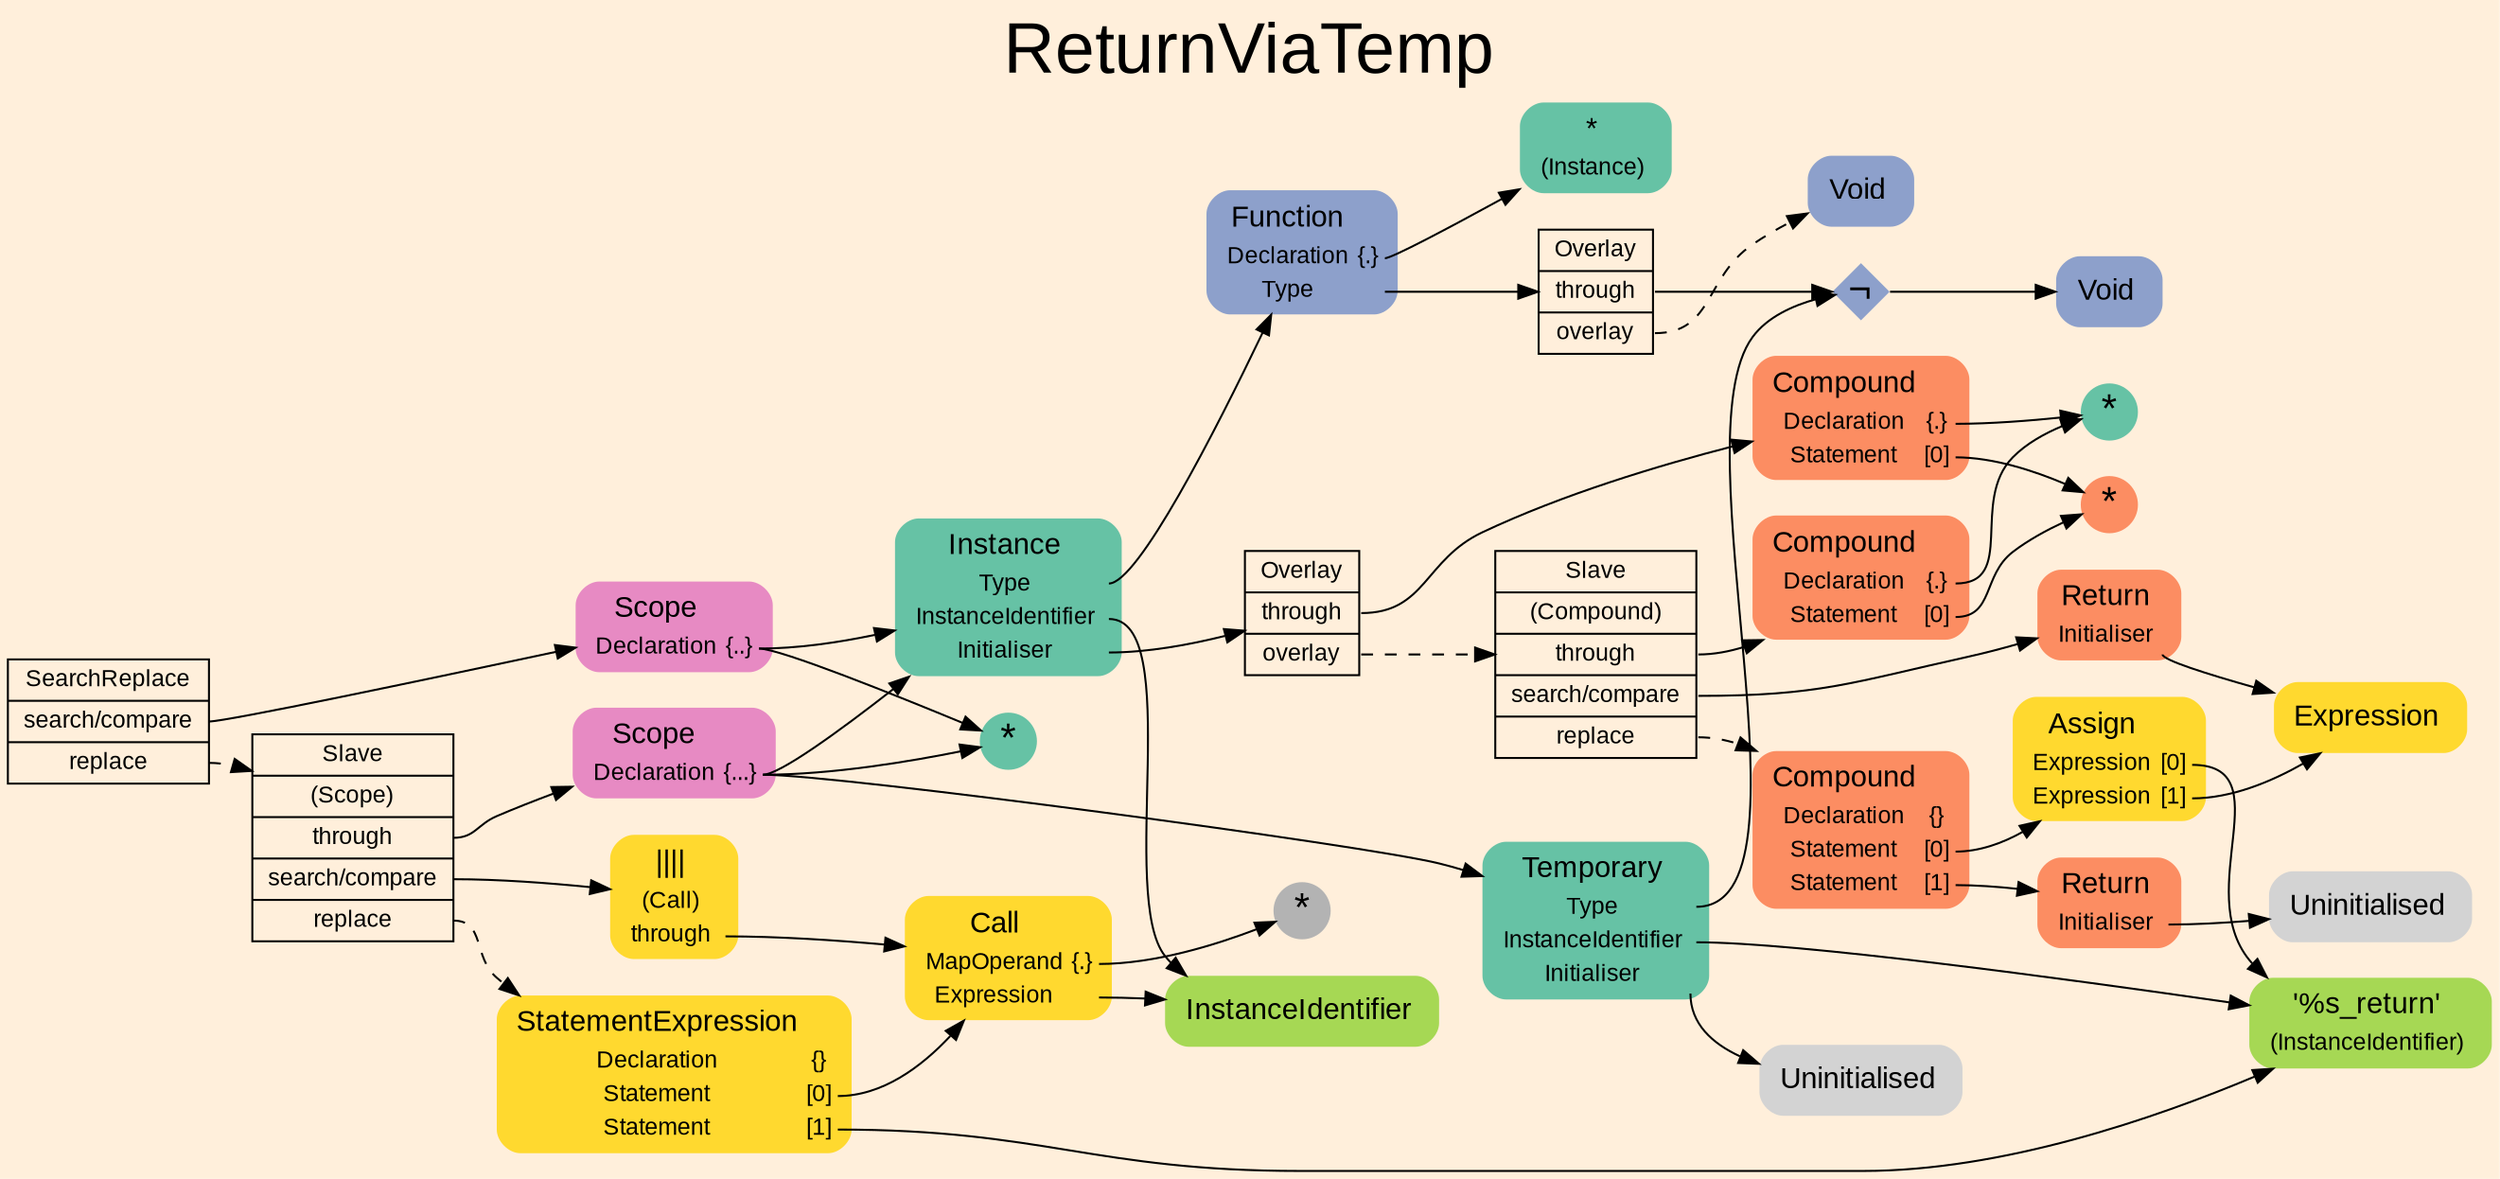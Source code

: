 digraph "ReturnViaTemp" {
label = "ReturnViaTemp"
labelloc = t
fontsize = "36"
graph [
    rankdir = "LR"
    ranksep = 0.3
    bgcolor = antiquewhite1
    color = black
    fontcolor = black
    fontname = "Arial"
];
node [
    fontname = "Arial"
];
edge [
    fontname = "Arial"
];

// -------------------- transformation figure --------------------
"CR#B-4-18" [
    // -------- block CR#B-4-18 ----------
    shape = "record"
    fillcolor = antiquewhite1
    label = "<fixed> SearchReplace | <port0> search/compare | <port1> replace"
    style = "filled"
    fontsize = "12"
    color = black
    fontcolor = black
];

"#B-2-342" [
    // -------- block #B-2-342 ----------
    shape = "plaintext"
    fillcolor = "/set28/4"
    label = <<TABLE BORDER="0" CELLBORDER="0" CELLSPACING="0">
     <TR><TD><FONT POINT-SIZE="15.0">Scope</FONT></TD><TD></TD></TR>
     <TR><TD>Declaration</TD><TD PORT="port0">{..}</TD></TR>
    </TABLE>>
    style = "rounded,filled"
    fontsize = "12"
];

"#B-2-345" [
    // -------- block #B-2-345 ----------
    shape = "circle"
    fillcolor = "/set28/1"
    label = <*>
    style = "filled"
    fontsize = "20"
    penwidth = 0.0
    fixedsize = true
    width = 0.4
    height = 0.4
];

"#B-2-344" [
    // -------- block #B-2-344 ----------
    shape = "plaintext"
    fillcolor = "/set28/1"
    label = <<TABLE BORDER="0" CELLBORDER="0" CELLSPACING="0">
     <TR><TD><FONT POINT-SIZE="15.0">Instance</FONT></TD><TD></TD></TR>
     <TR><TD>Type</TD><TD PORT="port0"></TD></TR>
     <TR><TD>InstanceIdentifier</TD><TD PORT="port1"></TD></TR>
     <TR><TD>Initialiser</TD><TD PORT="port2"></TD></TR>
    </TABLE>>
    style = "rounded,filled"
    fontsize = "12"
];

"#B-2-347" [
    // -------- block #B-2-347 ----------
    shape = "plaintext"
    fillcolor = "/set28/3"
    label = <<TABLE BORDER="0" CELLBORDER="0" CELLSPACING="0">
     <TR><TD><FONT POINT-SIZE="15.0">Function</FONT></TD><TD></TD></TR>
     <TR><TD>Declaration</TD><TD PORT="port0">{.}</TD></TR>
     <TR><TD>Type</TD><TD PORT="port1"></TD></TR>
    </TABLE>>
    style = "rounded,filled"
    fontsize = "12"
];

"#B-2-357" [
    // -------- block #B-2-357 ----------
    shape = "plaintext"
    fillcolor = "/set28/1"
    label = <<TABLE BORDER="0" CELLBORDER="0" CELLSPACING="0">
     <TR><TD><FONT POINT-SIZE="15.0">*</FONT></TD><TD></TD></TR>
     <TR><TD>(Instance)</TD><TD PORT="port0"></TD></TR>
    </TABLE>>
    style = "rounded,filled"
    fontsize = "12"
];

"#B-2-369" [
    // -------- block #B-2-369 ----------
    shape = "record"
    fillcolor = antiquewhite1
    label = "<fixed> Overlay | <port0> through | <port1> overlay"
    style = "filled"
    fontsize = "12"
    color = black
    fontcolor = black
];

"#B-2-348" [
    // -------- block #B-2-348 ----------
    shape = "diamond"
    fillcolor = "/set28/3"
    label = <¬>
    style = "filled"
    fontsize = "20"
    penwidth = 0.0
    fixedsize = true
    width = 0.4
    height = 0.4
];

"#B-2-349" [
    // -------- block #B-2-349 ----------
    shape = "plaintext"
    fillcolor = "/set28/3"
    label = <<TABLE BORDER="0" CELLBORDER="0" CELLSPACING="0">
     <TR><TD><FONT POINT-SIZE="15.0">Void</FONT></TD><TD></TD></TR>
    </TABLE>>
    style = "rounded,filled"
    fontsize = "12"
];

"#B-2-374" [
    // -------- block #B-2-374 ----------
    shape = "plaintext"
    fillcolor = "/set28/3"
    label = <<TABLE BORDER="0" CELLBORDER="0" CELLSPACING="0">
     <TR><TD><FONT POINT-SIZE="15.0">Void</FONT></TD><TD></TD></TR>
    </TABLE>>
    style = "rounded,filled"
    fontsize = "12"
];

"#B-2-355" [
    // -------- block #B-2-355 ----------
    shape = "plaintext"
    fillcolor = "/set28/5"
    label = <<TABLE BORDER="0" CELLBORDER="0" CELLSPACING="0">
     <TR><TD><FONT POINT-SIZE="15.0">InstanceIdentifier</FONT></TD><TD></TD></TR>
    </TABLE>>
    style = "rounded,filled"
    fontsize = "12"
];

"#B-2-370" [
    // -------- block #B-2-370 ----------
    shape = "record"
    fillcolor = antiquewhite1
    label = "<fixed> Overlay | <port0> through | <port1> overlay"
    style = "filled"
    fontsize = "12"
    color = black
    fontcolor = black
];

"#B-2-350" [
    // -------- block #B-2-350 ----------
    shape = "plaintext"
    fillcolor = "/set28/2"
    label = <<TABLE BORDER="0" CELLBORDER="0" CELLSPACING="0">
     <TR><TD><FONT POINT-SIZE="15.0">Compound</FONT></TD><TD></TD></TR>
     <TR><TD>Declaration</TD><TD PORT="port0">{.}</TD></TR>
     <TR><TD>Statement</TD><TD PORT="port1">[0]</TD></TR>
    </TABLE>>
    style = "rounded,filled"
    fontsize = "12"
];

"#B-2-354" [
    // -------- block #B-2-354 ----------
    shape = "circle"
    fillcolor = "/set28/1"
    label = <*>
    style = "filled"
    fontsize = "20"
    penwidth = 0.0
    fixedsize = true
    width = 0.4
    height = 0.4
];

"#B-2-353" [
    // -------- block #B-2-353 ----------
    shape = "circle"
    fillcolor = "/set28/2"
    label = <*>
    style = "filled"
    fontsize = "20"
    penwidth = 0.0
    fixedsize = true
    width = 0.4
    height = 0.4
];

"#B-2-371" [
    // -------- block #B-2-371 ----------
    shape = "record"
    fillcolor = antiquewhite1
    label = "<fixed> Slave | <port0> (Compound) | <port1> through | <port2> search/compare | <port3> replace"
    style = "filled"
    fontsize = "12"
    color = black
    fontcolor = black
];

"#B-2-351" [
    // -------- block #B-2-351 ----------
    shape = "plaintext"
    fillcolor = "/set28/2"
    label = <<TABLE BORDER="0" CELLBORDER="0" CELLSPACING="0">
     <TR><TD><FONT POINT-SIZE="15.0">Compound</FONT></TD><TD></TD></TR>
     <TR><TD>Declaration</TD><TD PORT="port0">{.}</TD></TR>
     <TR><TD>Statement</TD><TD PORT="port1">[0]</TD></TR>
    </TABLE>>
    style = "rounded,filled"
    fontsize = "12"
];

"#B-2-364" [
    // -------- block #B-2-364 ----------
    shape = "plaintext"
    fillcolor = "/set28/2"
    label = <<TABLE BORDER="0" CELLBORDER="0" CELLSPACING="0">
     <TR><TD><FONT POINT-SIZE="15.0">Return</FONT></TD><TD></TD></TR>
     <TR><TD>Initialiser</TD><TD PORT="port0"></TD></TR>
    </TABLE>>
    style = "rounded,filled"
    fontsize = "12"
];

"#B-2-366" [
    // -------- block #B-2-366 ----------
    shape = "plaintext"
    fillcolor = "/set28/6"
    label = <<TABLE BORDER="0" CELLBORDER="0" CELLSPACING="0">
     <TR><TD><FONT POINT-SIZE="15.0">Expression</FONT></TD><TD></TD></TR>
    </TABLE>>
    style = "rounded,filled"
    fontsize = "12"
];

"#B-2-352" [
    // -------- block #B-2-352 ----------
    shape = "plaintext"
    fillcolor = "/set28/2"
    label = <<TABLE BORDER="0" CELLBORDER="0" CELLSPACING="0">
     <TR><TD><FONT POINT-SIZE="15.0">Compound</FONT></TD><TD></TD></TR>
     <TR><TD>Declaration</TD><TD PORT="port0">{}</TD></TR>
     <TR><TD>Statement</TD><TD PORT="port1">[0]</TD></TR>
     <TR><TD>Statement</TD><TD PORT="port2">[1]</TD></TR>
    </TABLE>>
    style = "rounded,filled"
    fontsize = "12"
];

"#B-2-362" [
    // -------- block #B-2-362 ----------
    shape = "plaintext"
    fillcolor = "/set28/6"
    label = <<TABLE BORDER="0" CELLBORDER="0" CELLSPACING="0">
     <TR><TD><FONT POINT-SIZE="15.0">Assign</FONT></TD><TD></TD></TR>
     <TR><TD>Expression</TD><TD PORT="port0">[0]</TD></TR>
     <TR><TD>Expression</TD><TD PORT="port1">[1]</TD></TR>
    </TABLE>>
    style = "rounded,filled"
    fontsize = "12"
];

"#B-2-363" [
    // -------- block #B-2-363 ----------
    shape = "plaintext"
    fillcolor = "/set28/5"
    label = <<TABLE BORDER="0" CELLBORDER="0" CELLSPACING="0">
     <TR><TD><FONT POINT-SIZE="15.0">'%s_return'</FONT></TD><TD></TD></TR>
     <TR><TD>(InstanceIdentifier)</TD><TD PORT="port0"></TD></TR>
    </TABLE>>
    style = "rounded,filled"
    fontsize = "12"
];

"#B-2-365" [
    // -------- block #B-2-365 ----------
    shape = "plaintext"
    fillcolor = "/set28/2"
    label = <<TABLE BORDER="0" CELLBORDER="0" CELLSPACING="0">
     <TR><TD><FONT POINT-SIZE="15.0">Return</FONT></TD><TD></TD></TR>
     <TR><TD>Initialiser</TD><TD PORT="port0"></TD></TR>
    </TABLE>>
    style = "rounded,filled"
    fontsize = "12"
];

"#B-2-372" [
    // -------- block #B-2-372 ----------
    shape = "plaintext"
    label = <<TABLE BORDER="0" CELLBORDER="0" CELLSPACING="0">
     <TR><TD><FONT POINT-SIZE="15.0">Uninitialised</FONT></TD><TD></TD></TR>
    </TABLE>>
    style = "rounded,filled"
    fontsize = "12"
];

"#B-2-373" [
    // -------- block #B-2-373 ----------
    shape = "record"
    fillcolor = antiquewhite1
    label = "<fixed> Slave | <port0> (Scope) | <port1> through | <port2> search/compare | <port3> replace"
    style = "filled"
    fontsize = "12"
    color = black
    fontcolor = black
];

"#B-2-343" [
    // -------- block #B-2-343 ----------
    shape = "plaintext"
    fillcolor = "/set28/4"
    label = <<TABLE BORDER="0" CELLBORDER="0" CELLSPACING="0">
     <TR><TD><FONT POINT-SIZE="15.0">Scope</FONT></TD><TD></TD></TR>
     <TR><TD>Declaration</TD><TD PORT="port0">{...}</TD></TR>
    </TABLE>>
    style = "rounded,filled"
    fontsize = "12"
];

"#B-2-360" [
    // -------- block #B-2-360 ----------
    shape = "plaintext"
    fillcolor = "/set28/1"
    label = <<TABLE BORDER="0" CELLBORDER="0" CELLSPACING="0">
     <TR><TD><FONT POINT-SIZE="15.0">Temporary</FONT></TD><TD></TD></TR>
     <TR><TD>Type</TD><TD PORT="port0"></TD></TR>
     <TR><TD>InstanceIdentifier</TD><TD PORT="port1"></TD></TR>
     <TR><TD>Initialiser</TD><TD PORT="port2"></TD></TR>
    </TABLE>>
    style = "rounded,filled"
    fontsize = "12"
];

"#B-2-375" [
    // -------- block #B-2-375 ----------
    shape = "plaintext"
    label = <<TABLE BORDER="0" CELLBORDER="0" CELLSPACING="0">
     <TR><TD><FONT POINT-SIZE="15.0">Uninitialised</FONT></TD><TD></TD></TR>
    </TABLE>>
    style = "rounded,filled"
    fontsize = "12"
];

"#B-2-368" [
    // -------- block #B-2-368 ----------
    shape = "plaintext"
    fillcolor = "/set28/6"
    label = <<TABLE BORDER="0" CELLBORDER="0" CELLSPACING="0">
     <TR><TD><FONT POINT-SIZE="15.0">||||</FONT></TD><TD></TD></TR>
     <TR><TD>(Call)</TD><TD PORT="port0"></TD></TR>
     <TR><TD>through</TD><TD PORT="port1"></TD></TR>
    </TABLE>>
    style = "rounded,filled"
    fontsize = "12"
];

"#B-2-358" [
    // -------- block #B-2-358 ----------
    shape = "plaintext"
    fillcolor = "/set28/6"
    label = <<TABLE BORDER="0" CELLBORDER="0" CELLSPACING="0">
     <TR><TD><FONT POINT-SIZE="15.0">Call</FONT></TD><TD></TD></TR>
     <TR><TD>MapOperand</TD><TD PORT="port0">{.}</TD></TR>
     <TR><TD>Expression</TD><TD PORT="port1"></TD></TR>
    </TABLE>>
    style = "rounded,filled"
    fontsize = "12"
];

"#B-2-359" [
    // -------- block #B-2-359 ----------
    shape = "circle"
    fillcolor = "/set28/8"
    label = <*>
    style = "filled"
    fontsize = "20"
    penwidth = 0.0
    fixedsize = true
    width = 0.4
    height = 0.4
];

"#B-2-367" [
    // -------- block #B-2-367 ----------
    shape = "plaintext"
    fillcolor = "/set28/6"
    label = <<TABLE BORDER="0" CELLBORDER="0" CELLSPACING="0">
     <TR><TD><FONT POINT-SIZE="15.0">StatementExpression</FONT></TD><TD></TD></TR>
     <TR><TD>Declaration</TD><TD PORT="port0">{}</TD></TR>
     <TR><TD>Statement</TD><TD PORT="port1">[0]</TD></TR>
     <TR><TD>Statement</TD><TD PORT="port2">[1]</TD></TR>
    </TABLE>>
    style = "rounded,filled"
    fontsize = "12"
];

"CR#B-4-18":port0 -> "#B-2-342" [
    color = black
    fontcolor = black
];

"CR#B-4-18":port1 -> "#B-2-373" [
    style="dashed"
    color = black
    fontcolor = black
];

"#B-2-342":port0 -> "#B-2-345" [
    color = black
    fontcolor = black
];

"#B-2-342":port0 -> "#B-2-344" [
    color = black
    fontcolor = black
];

"#B-2-344":port0 -> "#B-2-347" [
    color = black
    fontcolor = black
];

"#B-2-344":port1 -> "#B-2-355" [
    color = black
    fontcolor = black
];

"#B-2-344":port2 -> "#B-2-370" [
    color = black
    fontcolor = black
];

"#B-2-347":port0 -> "#B-2-357" [
    color = black
    fontcolor = black
];

"#B-2-347":port1 -> "#B-2-369" [
    color = black
    fontcolor = black
];

"#B-2-369":port0 -> "#B-2-348" [
    color = black
    fontcolor = black
];

"#B-2-369":port1 -> "#B-2-374" [
    style="dashed"
    color = black
    fontcolor = black
];

"#B-2-348" -> "#B-2-349" [
    color = black
    fontcolor = black
];

"#B-2-370":port0 -> "#B-2-350" [
    color = black
    fontcolor = black
];

"#B-2-370":port1 -> "#B-2-371" [
    style="dashed"
    color = black
    fontcolor = black
];

"#B-2-350":port0 -> "#B-2-354" [
    color = black
    fontcolor = black
];

"#B-2-350":port1 -> "#B-2-353" [
    color = black
    fontcolor = black
];

"#B-2-371":port1 -> "#B-2-351" [
    color = black
    fontcolor = black
];

"#B-2-371":port2 -> "#B-2-364" [
    color = black
    fontcolor = black
];

"#B-2-371":port3 -> "#B-2-352" [
    style="dashed"
    color = black
    fontcolor = black
];

"#B-2-351":port0 -> "#B-2-354" [
    color = black
    fontcolor = black
];

"#B-2-351":port1 -> "#B-2-353" [
    color = black
    fontcolor = black
];

"#B-2-364":port0 -> "#B-2-366" [
    color = black
    fontcolor = black
];

"#B-2-352":port1 -> "#B-2-362" [
    color = black
    fontcolor = black
];

"#B-2-352":port2 -> "#B-2-365" [
    color = black
    fontcolor = black
];

"#B-2-362":port0 -> "#B-2-363" [
    color = black
    fontcolor = black
];

"#B-2-362":port1 -> "#B-2-366" [
    color = black
    fontcolor = black
];

"#B-2-365":port0 -> "#B-2-372" [
    color = black
    fontcolor = black
];

"#B-2-373":port1 -> "#B-2-343" [
    color = black
    fontcolor = black
];

"#B-2-373":port2 -> "#B-2-368" [
    color = black
    fontcolor = black
];

"#B-2-373":port3 -> "#B-2-367" [
    style="dashed"
    color = black
    fontcolor = black
];

"#B-2-343":port0 -> "#B-2-345" [
    color = black
    fontcolor = black
];

"#B-2-343":port0 -> "#B-2-344" [
    color = black
    fontcolor = black
];

"#B-2-343":port0 -> "#B-2-360" [
    color = black
    fontcolor = black
];

"#B-2-360":port0 -> "#B-2-348" [
    color = black
    fontcolor = black
];

"#B-2-360":port1 -> "#B-2-363" [
    color = black
    fontcolor = black
];

"#B-2-360":port2 -> "#B-2-375" [
    color = black
    fontcolor = black
];

"#B-2-368":port1 -> "#B-2-358" [
    color = black
    fontcolor = black
];

"#B-2-358":port0 -> "#B-2-359" [
    color = black
    fontcolor = black
];

"#B-2-358":port1 -> "#B-2-355" [
    color = black
    fontcolor = black
];

"#B-2-367":port1 -> "#B-2-358" [
    color = black
    fontcolor = black
];

"#B-2-367":port2 -> "#B-2-363" [
    color = black
    fontcolor = black
];


}
